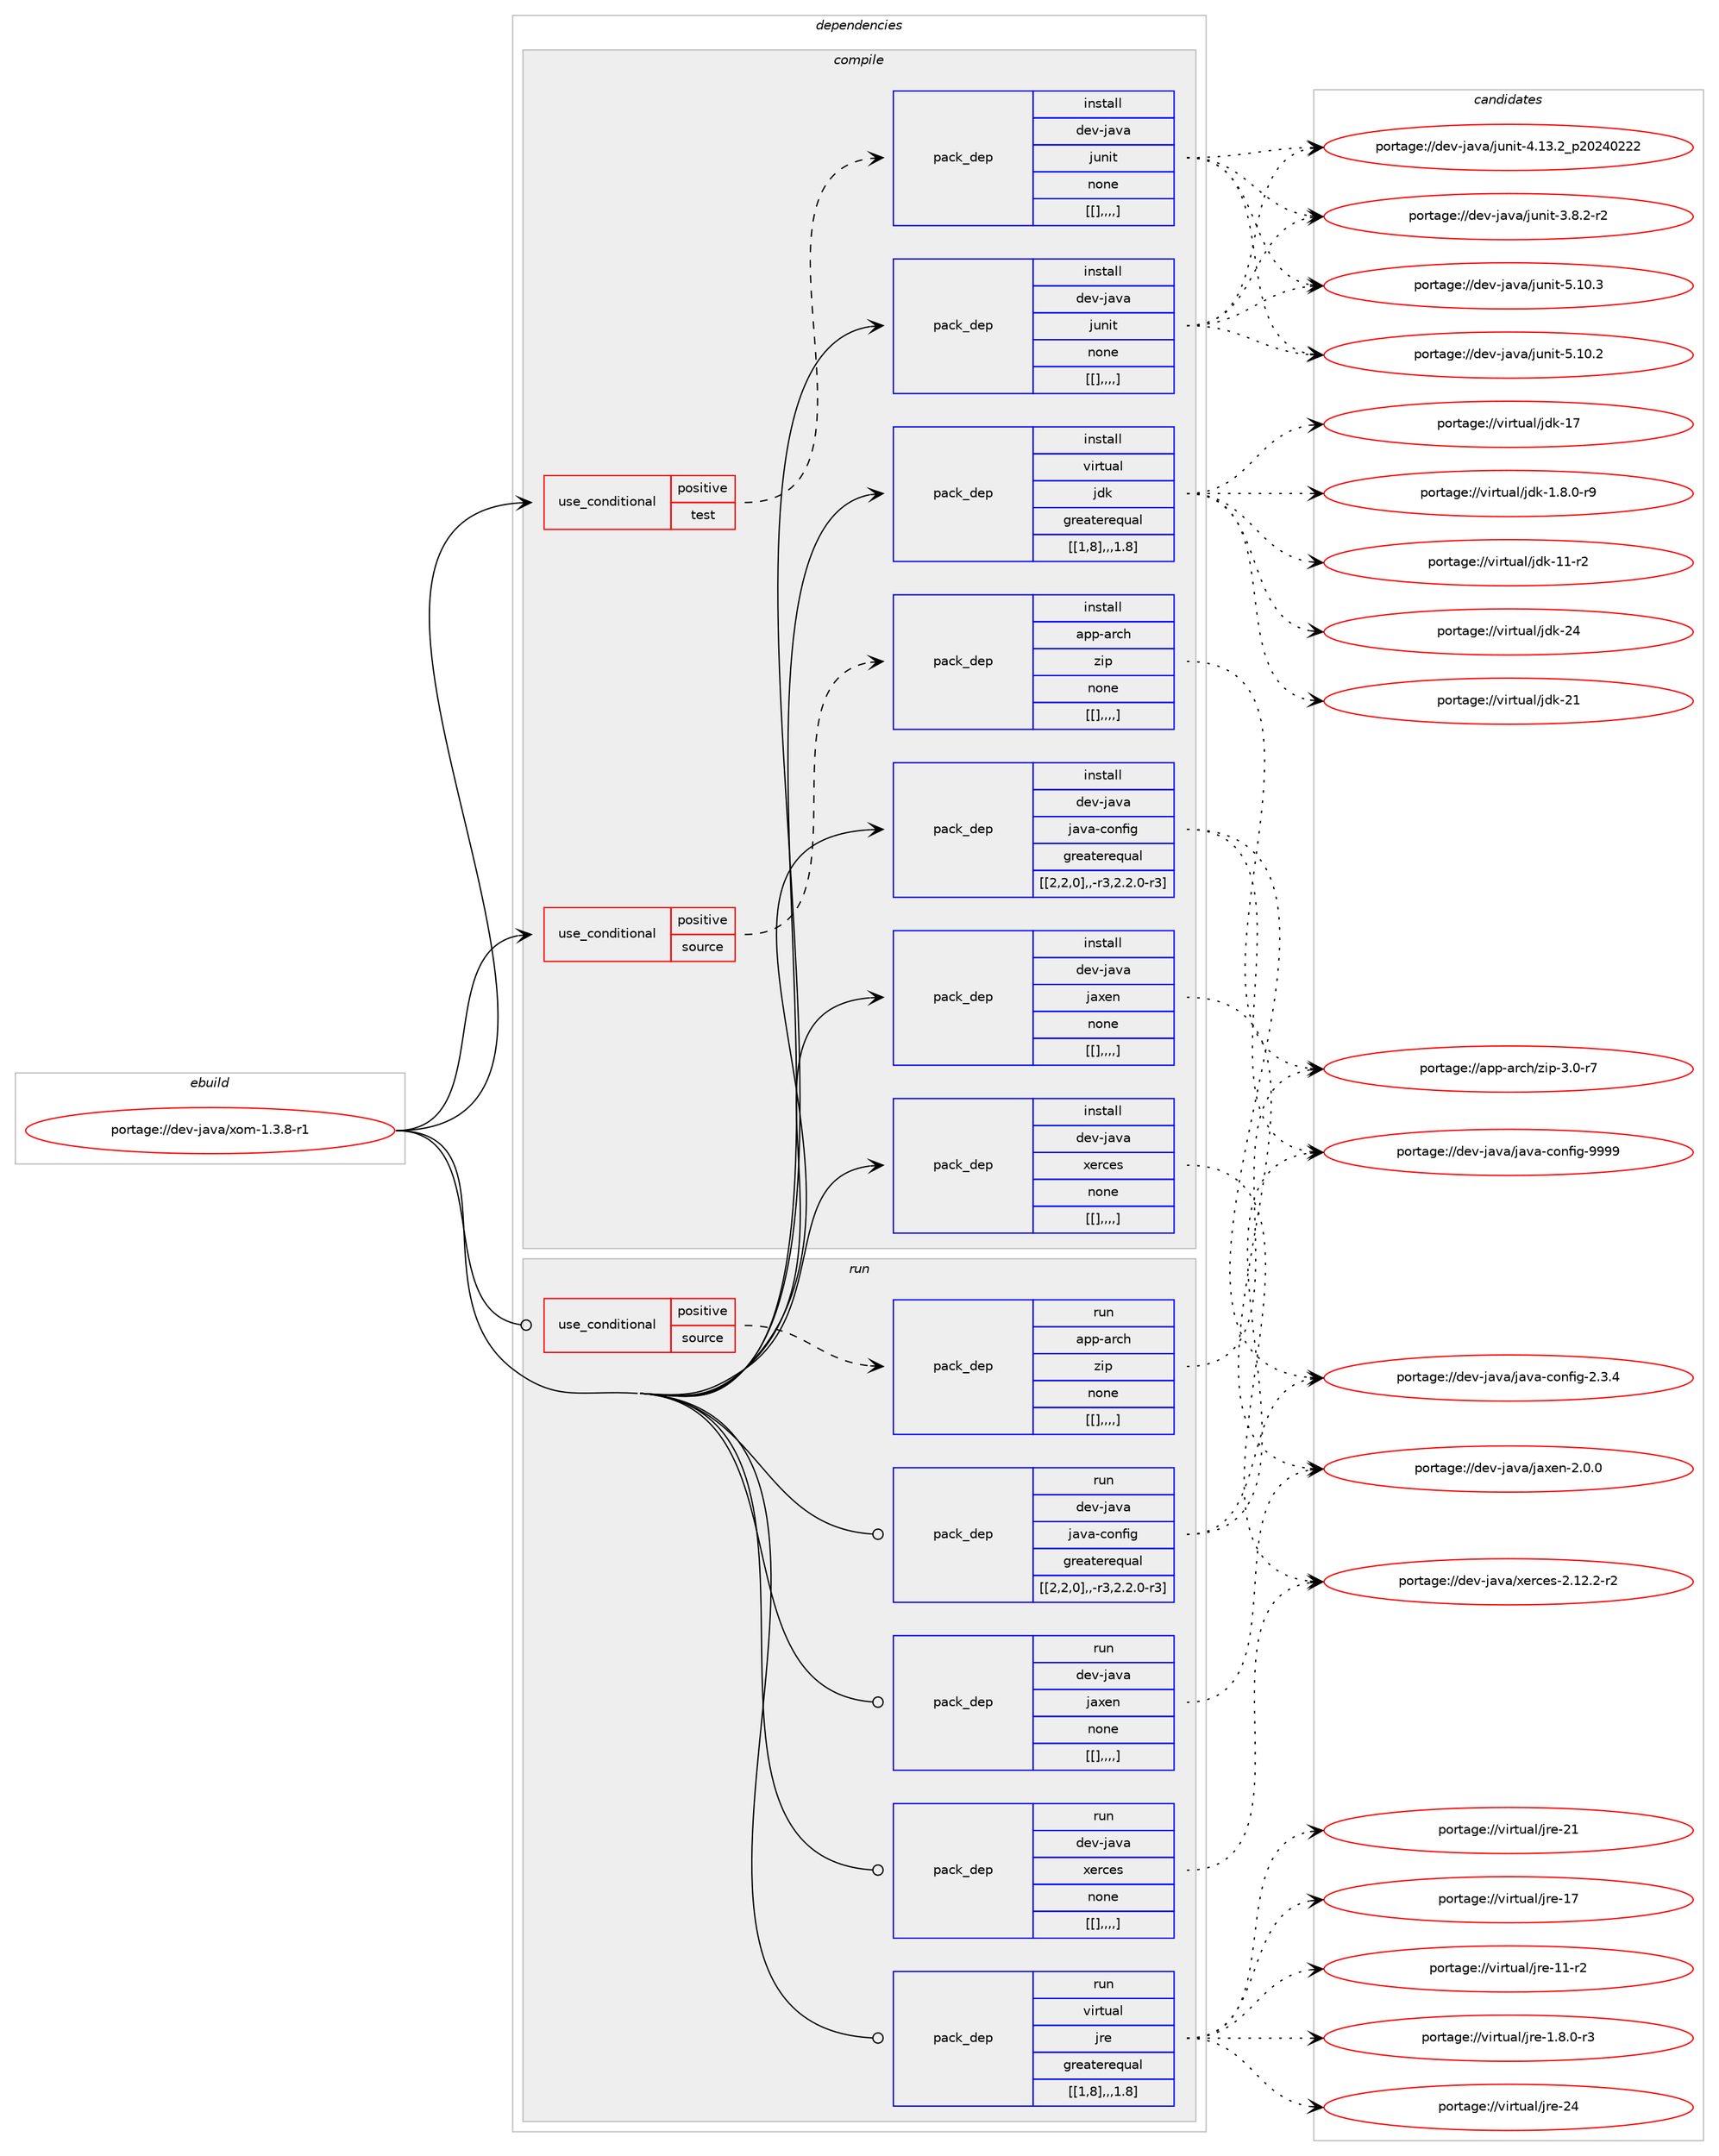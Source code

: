 digraph prolog {

# *************
# Graph options
# *************

newrank=true;
concentrate=true;
compound=true;
graph [rankdir=LR,fontname=Helvetica,fontsize=10,ranksep=1.5];#, ranksep=2.5, nodesep=0.2];
edge  [arrowhead=vee];
node  [fontname=Helvetica,fontsize=10];

# **********
# The ebuild
# **********

subgraph cluster_leftcol {
color=gray;
label=<<i>ebuild</i>>;
id [label="portage://dev-java/xom-1.3.8-r1", color=red, width=4, href="../dev-java/xom-1.3.8-r1.svg"];
}

# ****************
# The dependencies
# ****************

subgraph cluster_midcol {
color=gray;
label=<<i>dependencies</i>>;
subgraph cluster_compile {
fillcolor="#eeeeee";
style=filled;
label=<<i>compile</i>>;
subgraph cond23007 {
dependency98429 [label=<<TABLE BORDER="0" CELLBORDER="1" CELLSPACING="0" CELLPADDING="4"><TR><TD ROWSPAN="3" CELLPADDING="10">use_conditional</TD></TR><TR><TD>positive</TD></TR><TR><TD>source</TD></TR></TABLE>>, shape=none, color=red];
subgraph pack74364 {
dependency98430 [label=<<TABLE BORDER="0" CELLBORDER="1" CELLSPACING="0" CELLPADDING="4" WIDTH="220"><TR><TD ROWSPAN="6" CELLPADDING="30">pack_dep</TD></TR><TR><TD WIDTH="110">install</TD></TR><TR><TD>app-arch</TD></TR><TR><TD>zip</TD></TR><TR><TD>none</TD></TR><TR><TD>[[],,,,]</TD></TR></TABLE>>, shape=none, color=blue];
}
dependency98429:e -> dependency98430:w [weight=20,style="dashed",arrowhead="vee"];
}
id:e -> dependency98429:w [weight=20,style="solid",arrowhead="vee"];
subgraph cond23008 {
dependency98431 [label=<<TABLE BORDER="0" CELLBORDER="1" CELLSPACING="0" CELLPADDING="4"><TR><TD ROWSPAN="3" CELLPADDING="10">use_conditional</TD></TR><TR><TD>positive</TD></TR><TR><TD>test</TD></TR></TABLE>>, shape=none, color=red];
subgraph pack74365 {
dependency98432 [label=<<TABLE BORDER="0" CELLBORDER="1" CELLSPACING="0" CELLPADDING="4" WIDTH="220"><TR><TD ROWSPAN="6" CELLPADDING="30">pack_dep</TD></TR><TR><TD WIDTH="110">install</TD></TR><TR><TD>dev-java</TD></TR><TR><TD>junit</TD></TR><TR><TD>none</TD></TR><TR><TD>[[],,,,]</TD></TR></TABLE>>, shape=none, color=blue];
}
dependency98431:e -> dependency98432:w [weight=20,style="dashed",arrowhead="vee"];
}
id:e -> dependency98431:w [weight=20,style="solid",arrowhead="vee"];
subgraph pack74366 {
dependency98433 [label=<<TABLE BORDER="0" CELLBORDER="1" CELLSPACING="0" CELLPADDING="4" WIDTH="220"><TR><TD ROWSPAN="6" CELLPADDING="30">pack_dep</TD></TR><TR><TD WIDTH="110">install</TD></TR><TR><TD>dev-java</TD></TR><TR><TD>java-config</TD></TR><TR><TD>greaterequal</TD></TR><TR><TD>[[2,2,0],,-r3,2.2.0-r3]</TD></TR></TABLE>>, shape=none, color=blue];
}
id:e -> dependency98433:w [weight=20,style="solid",arrowhead="vee"];
subgraph pack74367 {
dependency98434 [label=<<TABLE BORDER="0" CELLBORDER="1" CELLSPACING="0" CELLPADDING="4" WIDTH="220"><TR><TD ROWSPAN="6" CELLPADDING="30">pack_dep</TD></TR><TR><TD WIDTH="110">install</TD></TR><TR><TD>dev-java</TD></TR><TR><TD>jaxen</TD></TR><TR><TD>none</TD></TR><TR><TD>[[],,,,]</TD></TR></TABLE>>, shape=none, color=blue];
}
id:e -> dependency98434:w [weight=20,style="solid",arrowhead="vee"];
subgraph pack74368 {
dependency98435 [label=<<TABLE BORDER="0" CELLBORDER="1" CELLSPACING="0" CELLPADDING="4" WIDTH="220"><TR><TD ROWSPAN="6" CELLPADDING="30">pack_dep</TD></TR><TR><TD WIDTH="110">install</TD></TR><TR><TD>dev-java</TD></TR><TR><TD>junit</TD></TR><TR><TD>none</TD></TR><TR><TD>[[],,,,]</TD></TR></TABLE>>, shape=none, color=blue];
}
id:e -> dependency98435:w [weight=20,style="solid",arrowhead="vee"];
subgraph pack74369 {
dependency98436 [label=<<TABLE BORDER="0" CELLBORDER="1" CELLSPACING="0" CELLPADDING="4" WIDTH="220"><TR><TD ROWSPAN="6" CELLPADDING="30">pack_dep</TD></TR><TR><TD WIDTH="110">install</TD></TR><TR><TD>dev-java</TD></TR><TR><TD>xerces</TD></TR><TR><TD>none</TD></TR><TR><TD>[[],,,,]</TD></TR></TABLE>>, shape=none, color=blue];
}
id:e -> dependency98436:w [weight=20,style="solid",arrowhead="vee"];
subgraph pack74370 {
dependency98437 [label=<<TABLE BORDER="0" CELLBORDER="1" CELLSPACING="0" CELLPADDING="4" WIDTH="220"><TR><TD ROWSPAN="6" CELLPADDING="30">pack_dep</TD></TR><TR><TD WIDTH="110">install</TD></TR><TR><TD>virtual</TD></TR><TR><TD>jdk</TD></TR><TR><TD>greaterequal</TD></TR><TR><TD>[[1,8],,,1.8]</TD></TR></TABLE>>, shape=none, color=blue];
}
id:e -> dependency98437:w [weight=20,style="solid",arrowhead="vee"];
}
subgraph cluster_compileandrun {
fillcolor="#eeeeee";
style=filled;
label=<<i>compile and run</i>>;
}
subgraph cluster_run {
fillcolor="#eeeeee";
style=filled;
label=<<i>run</i>>;
subgraph cond23009 {
dependency98438 [label=<<TABLE BORDER="0" CELLBORDER="1" CELLSPACING="0" CELLPADDING="4"><TR><TD ROWSPAN="3" CELLPADDING="10">use_conditional</TD></TR><TR><TD>positive</TD></TR><TR><TD>source</TD></TR></TABLE>>, shape=none, color=red];
subgraph pack74371 {
dependency98439 [label=<<TABLE BORDER="0" CELLBORDER="1" CELLSPACING="0" CELLPADDING="4" WIDTH="220"><TR><TD ROWSPAN="6" CELLPADDING="30">pack_dep</TD></TR><TR><TD WIDTH="110">run</TD></TR><TR><TD>app-arch</TD></TR><TR><TD>zip</TD></TR><TR><TD>none</TD></TR><TR><TD>[[],,,,]</TD></TR></TABLE>>, shape=none, color=blue];
}
dependency98438:e -> dependency98439:w [weight=20,style="dashed",arrowhead="vee"];
}
id:e -> dependency98438:w [weight=20,style="solid",arrowhead="odot"];
subgraph pack74372 {
dependency98440 [label=<<TABLE BORDER="0" CELLBORDER="1" CELLSPACING="0" CELLPADDING="4" WIDTH="220"><TR><TD ROWSPAN="6" CELLPADDING="30">pack_dep</TD></TR><TR><TD WIDTH="110">run</TD></TR><TR><TD>dev-java</TD></TR><TR><TD>java-config</TD></TR><TR><TD>greaterequal</TD></TR><TR><TD>[[2,2,0],,-r3,2.2.0-r3]</TD></TR></TABLE>>, shape=none, color=blue];
}
id:e -> dependency98440:w [weight=20,style="solid",arrowhead="odot"];
subgraph pack74373 {
dependency98441 [label=<<TABLE BORDER="0" CELLBORDER="1" CELLSPACING="0" CELLPADDING="4" WIDTH="220"><TR><TD ROWSPAN="6" CELLPADDING="30">pack_dep</TD></TR><TR><TD WIDTH="110">run</TD></TR><TR><TD>dev-java</TD></TR><TR><TD>jaxen</TD></TR><TR><TD>none</TD></TR><TR><TD>[[],,,,]</TD></TR></TABLE>>, shape=none, color=blue];
}
id:e -> dependency98441:w [weight=20,style="solid",arrowhead="odot"];
subgraph pack74374 {
dependency98442 [label=<<TABLE BORDER="0" CELLBORDER="1" CELLSPACING="0" CELLPADDING="4" WIDTH="220"><TR><TD ROWSPAN="6" CELLPADDING="30">pack_dep</TD></TR><TR><TD WIDTH="110">run</TD></TR><TR><TD>dev-java</TD></TR><TR><TD>xerces</TD></TR><TR><TD>none</TD></TR><TR><TD>[[],,,,]</TD></TR></TABLE>>, shape=none, color=blue];
}
id:e -> dependency98442:w [weight=20,style="solid",arrowhead="odot"];
subgraph pack74375 {
dependency98443 [label=<<TABLE BORDER="0" CELLBORDER="1" CELLSPACING="0" CELLPADDING="4" WIDTH="220"><TR><TD ROWSPAN="6" CELLPADDING="30">pack_dep</TD></TR><TR><TD WIDTH="110">run</TD></TR><TR><TD>virtual</TD></TR><TR><TD>jre</TD></TR><TR><TD>greaterequal</TD></TR><TR><TD>[[1,8],,,1.8]</TD></TR></TABLE>>, shape=none, color=blue];
}
id:e -> dependency98443:w [weight=20,style="solid",arrowhead="odot"];
}
}

# **************
# The candidates
# **************

subgraph cluster_choices {
rank=same;
color=gray;
label=<<i>candidates</i>>;

subgraph choice74364 {
color=black;
nodesep=1;
choice9711211245971149910447122105112455146484511455 [label="portage://app-arch/zip-3.0-r7", color=red, width=4,href="../app-arch/zip-3.0-r7.svg"];
dependency98430:e -> choice9711211245971149910447122105112455146484511455:w [style=dotted,weight="100"];
}
subgraph choice74365 {
color=black;
nodesep=1;
choice1001011184510697118974710611711010511645534649484651 [label="portage://dev-java/junit-5.10.3", color=red, width=4,href="../dev-java/junit-5.10.3.svg"];
choice1001011184510697118974710611711010511645534649484650 [label="portage://dev-java/junit-5.10.2", color=red, width=4,href="../dev-java/junit-5.10.2.svg"];
choice1001011184510697118974710611711010511645524649514650951125048505248505050 [label="portage://dev-java/junit-4.13.2_p20240222", color=red, width=4,href="../dev-java/junit-4.13.2_p20240222.svg"];
choice100101118451069711897471061171101051164551465646504511450 [label="portage://dev-java/junit-3.8.2-r2", color=red, width=4,href="../dev-java/junit-3.8.2-r2.svg"];
dependency98432:e -> choice1001011184510697118974710611711010511645534649484651:w [style=dotted,weight="100"];
dependency98432:e -> choice1001011184510697118974710611711010511645534649484650:w [style=dotted,weight="100"];
dependency98432:e -> choice1001011184510697118974710611711010511645524649514650951125048505248505050:w [style=dotted,weight="100"];
dependency98432:e -> choice100101118451069711897471061171101051164551465646504511450:w [style=dotted,weight="100"];
}
subgraph choice74366 {
color=black;
nodesep=1;
choice10010111845106971189747106971189745991111101021051034557575757 [label="portage://dev-java/java-config-9999", color=red, width=4,href="../dev-java/java-config-9999.svg"];
choice1001011184510697118974710697118974599111110102105103455046514652 [label="portage://dev-java/java-config-2.3.4", color=red, width=4,href="../dev-java/java-config-2.3.4.svg"];
dependency98433:e -> choice10010111845106971189747106971189745991111101021051034557575757:w [style=dotted,weight="100"];
dependency98433:e -> choice1001011184510697118974710697118974599111110102105103455046514652:w [style=dotted,weight="100"];
}
subgraph choice74367 {
color=black;
nodesep=1;
choice1001011184510697118974710697120101110455046484648 [label="portage://dev-java/jaxen-2.0.0", color=red, width=4,href="../dev-java/jaxen-2.0.0.svg"];
dependency98434:e -> choice1001011184510697118974710697120101110455046484648:w [style=dotted,weight="100"];
}
subgraph choice74368 {
color=black;
nodesep=1;
choice1001011184510697118974710611711010511645534649484651 [label="portage://dev-java/junit-5.10.3", color=red, width=4,href="../dev-java/junit-5.10.3.svg"];
choice1001011184510697118974710611711010511645534649484650 [label="portage://dev-java/junit-5.10.2", color=red, width=4,href="../dev-java/junit-5.10.2.svg"];
choice1001011184510697118974710611711010511645524649514650951125048505248505050 [label="portage://dev-java/junit-4.13.2_p20240222", color=red, width=4,href="../dev-java/junit-4.13.2_p20240222.svg"];
choice100101118451069711897471061171101051164551465646504511450 [label="portage://dev-java/junit-3.8.2-r2", color=red, width=4,href="../dev-java/junit-3.8.2-r2.svg"];
dependency98435:e -> choice1001011184510697118974710611711010511645534649484651:w [style=dotted,weight="100"];
dependency98435:e -> choice1001011184510697118974710611711010511645534649484650:w [style=dotted,weight="100"];
dependency98435:e -> choice1001011184510697118974710611711010511645524649514650951125048505248505050:w [style=dotted,weight="100"];
dependency98435:e -> choice100101118451069711897471061171101051164551465646504511450:w [style=dotted,weight="100"];
}
subgraph choice74369 {
color=black;
nodesep=1;
choice1001011184510697118974712010111499101115455046495046504511450 [label="portage://dev-java/xerces-2.12.2-r2", color=red, width=4,href="../dev-java/xerces-2.12.2-r2.svg"];
dependency98436:e -> choice1001011184510697118974712010111499101115455046495046504511450:w [style=dotted,weight="100"];
}
subgraph choice74370 {
color=black;
nodesep=1;
choice1181051141161179710847106100107455052 [label="portage://virtual/jdk-24", color=red, width=4,href="../virtual/jdk-24.svg"];
choice1181051141161179710847106100107455049 [label="portage://virtual/jdk-21", color=red, width=4,href="../virtual/jdk-21.svg"];
choice1181051141161179710847106100107454955 [label="portage://virtual/jdk-17", color=red, width=4,href="../virtual/jdk-17.svg"];
choice11810511411611797108471061001074549494511450 [label="portage://virtual/jdk-11-r2", color=red, width=4,href="../virtual/jdk-11-r2.svg"];
choice11810511411611797108471061001074549465646484511457 [label="portage://virtual/jdk-1.8.0-r9", color=red, width=4,href="../virtual/jdk-1.8.0-r9.svg"];
dependency98437:e -> choice1181051141161179710847106100107455052:w [style=dotted,weight="100"];
dependency98437:e -> choice1181051141161179710847106100107455049:w [style=dotted,weight="100"];
dependency98437:e -> choice1181051141161179710847106100107454955:w [style=dotted,weight="100"];
dependency98437:e -> choice11810511411611797108471061001074549494511450:w [style=dotted,weight="100"];
dependency98437:e -> choice11810511411611797108471061001074549465646484511457:w [style=dotted,weight="100"];
}
subgraph choice74371 {
color=black;
nodesep=1;
choice9711211245971149910447122105112455146484511455 [label="portage://app-arch/zip-3.0-r7", color=red, width=4,href="../app-arch/zip-3.0-r7.svg"];
dependency98439:e -> choice9711211245971149910447122105112455146484511455:w [style=dotted,weight="100"];
}
subgraph choice74372 {
color=black;
nodesep=1;
choice10010111845106971189747106971189745991111101021051034557575757 [label="portage://dev-java/java-config-9999", color=red, width=4,href="../dev-java/java-config-9999.svg"];
choice1001011184510697118974710697118974599111110102105103455046514652 [label="portage://dev-java/java-config-2.3.4", color=red, width=4,href="../dev-java/java-config-2.3.4.svg"];
dependency98440:e -> choice10010111845106971189747106971189745991111101021051034557575757:w [style=dotted,weight="100"];
dependency98440:e -> choice1001011184510697118974710697118974599111110102105103455046514652:w [style=dotted,weight="100"];
}
subgraph choice74373 {
color=black;
nodesep=1;
choice1001011184510697118974710697120101110455046484648 [label="portage://dev-java/jaxen-2.0.0", color=red, width=4,href="../dev-java/jaxen-2.0.0.svg"];
dependency98441:e -> choice1001011184510697118974710697120101110455046484648:w [style=dotted,weight="100"];
}
subgraph choice74374 {
color=black;
nodesep=1;
choice1001011184510697118974712010111499101115455046495046504511450 [label="portage://dev-java/xerces-2.12.2-r2", color=red, width=4,href="../dev-java/xerces-2.12.2-r2.svg"];
dependency98442:e -> choice1001011184510697118974712010111499101115455046495046504511450:w [style=dotted,weight="100"];
}
subgraph choice74375 {
color=black;
nodesep=1;
choice1181051141161179710847106114101455052 [label="portage://virtual/jre-24", color=red, width=4,href="../virtual/jre-24.svg"];
choice1181051141161179710847106114101455049 [label="portage://virtual/jre-21", color=red, width=4,href="../virtual/jre-21.svg"];
choice1181051141161179710847106114101454955 [label="portage://virtual/jre-17", color=red, width=4,href="../virtual/jre-17.svg"];
choice11810511411611797108471061141014549494511450 [label="portage://virtual/jre-11-r2", color=red, width=4,href="../virtual/jre-11-r2.svg"];
choice11810511411611797108471061141014549465646484511451 [label="portage://virtual/jre-1.8.0-r3", color=red, width=4,href="../virtual/jre-1.8.0-r3.svg"];
dependency98443:e -> choice1181051141161179710847106114101455052:w [style=dotted,weight="100"];
dependency98443:e -> choice1181051141161179710847106114101455049:w [style=dotted,weight="100"];
dependency98443:e -> choice1181051141161179710847106114101454955:w [style=dotted,weight="100"];
dependency98443:e -> choice11810511411611797108471061141014549494511450:w [style=dotted,weight="100"];
dependency98443:e -> choice11810511411611797108471061141014549465646484511451:w [style=dotted,weight="100"];
}
}

}

